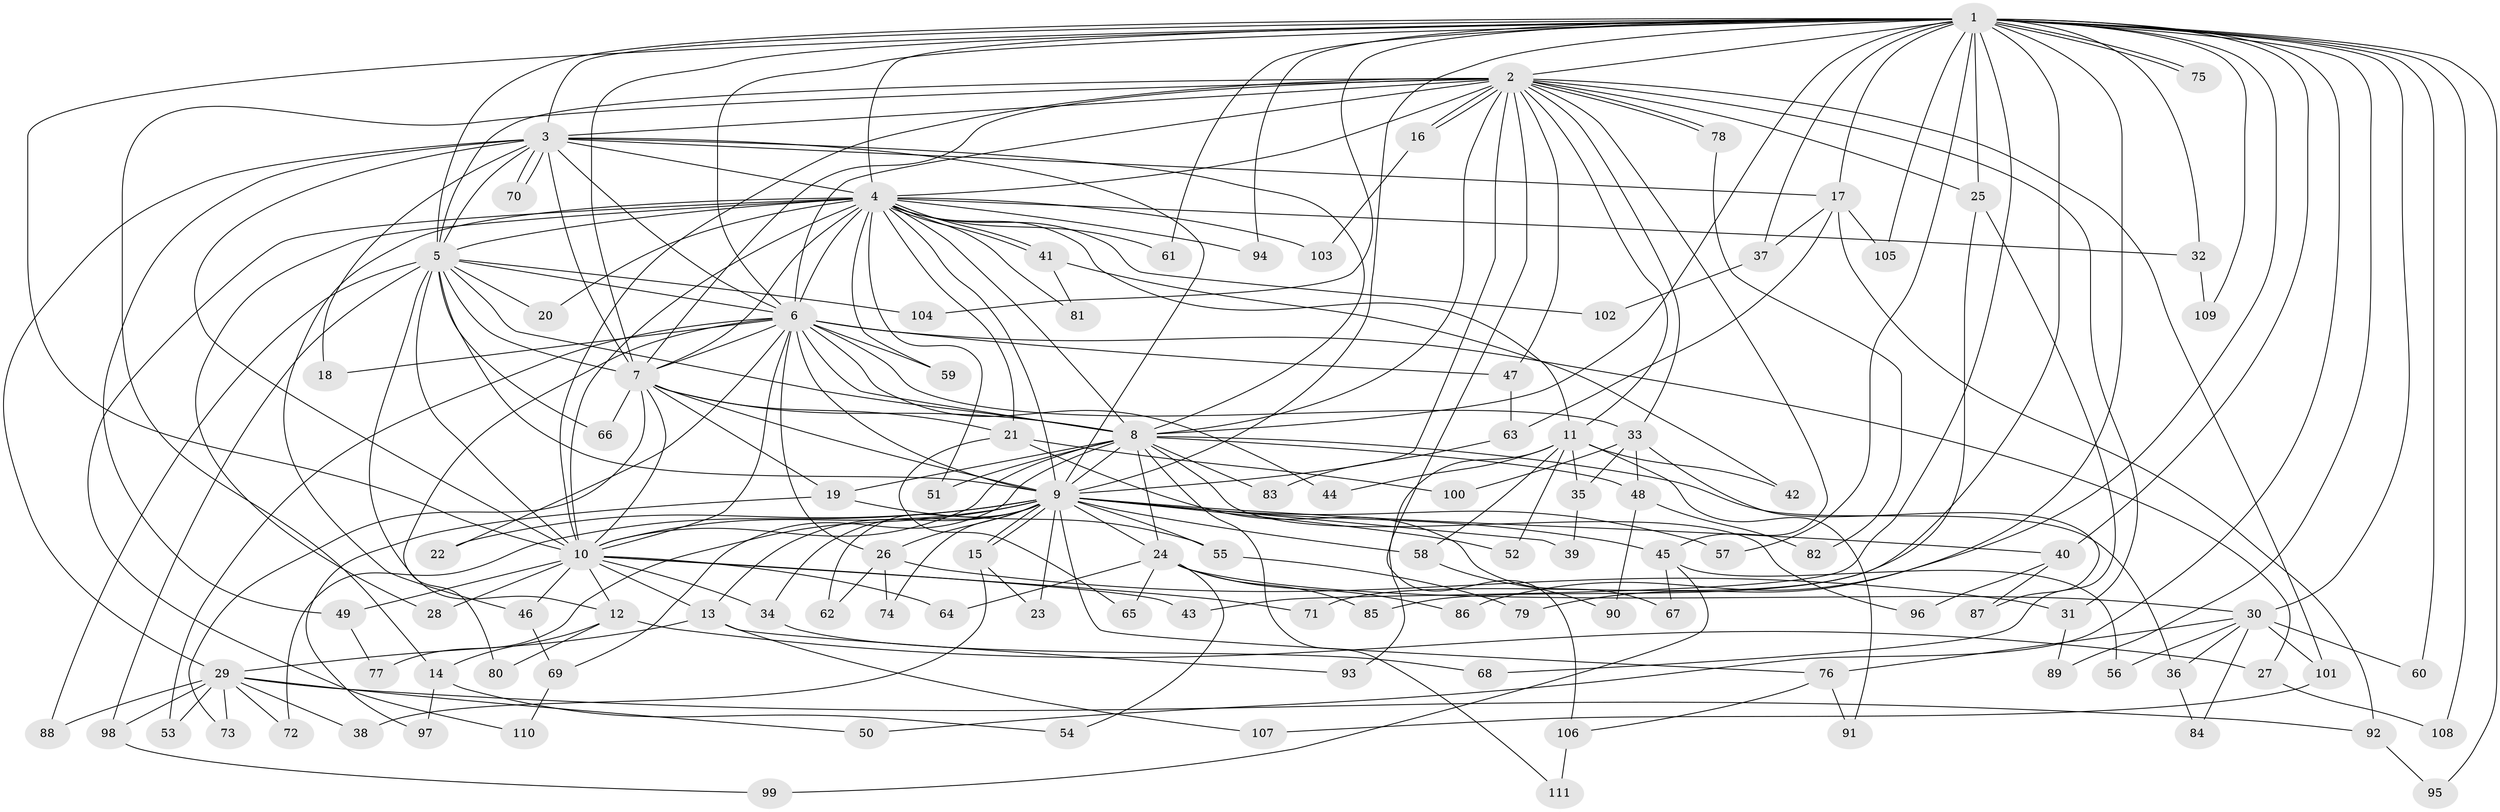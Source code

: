// coarse degree distribution, {28: 0.011904761904761904, 27: 0.011904761904761904, 12: 0.011904761904761904, 20: 0.011904761904761904, 31: 0.011904761904761904, 13: 0.011904761904761904, 15: 0.023809523809523808, 9: 0.023809523809523808, 5: 0.05952380952380952, 4: 0.07142857142857142, 3: 0.20238095238095238, 6: 0.011904761904761904, 2: 0.5, 8: 0.011904761904761904, 10: 0.011904761904761904, 1: 0.011904761904761904}
// Generated by graph-tools (version 1.1) at 2025/41/03/06/25 10:41:40]
// undirected, 111 vertices, 247 edges
graph export_dot {
graph [start="1"]
  node [color=gray90,style=filled];
  1;
  2;
  3;
  4;
  5;
  6;
  7;
  8;
  9;
  10;
  11;
  12;
  13;
  14;
  15;
  16;
  17;
  18;
  19;
  20;
  21;
  22;
  23;
  24;
  25;
  26;
  27;
  28;
  29;
  30;
  31;
  32;
  33;
  34;
  35;
  36;
  37;
  38;
  39;
  40;
  41;
  42;
  43;
  44;
  45;
  46;
  47;
  48;
  49;
  50;
  51;
  52;
  53;
  54;
  55;
  56;
  57;
  58;
  59;
  60;
  61;
  62;
  63;
  64;
  65;
  66;
  67;
  68;
  69;
  70;
  71;
  72;
  73;
  74;
  75;
  76;
  77;
  78;
  79;
  80;
  81;
  82;
  83;
  84;
  85;
  86;
  87;
  88;
  89;
  90;
  91;
  92;
  93;
  94;
  95;
  96;
  97;
  98;
  99;
  100;
  101;
  102;
  103;
  104;
  105;
  106;
  107;
  108;
  109;
  110;
  111;
  1 -- 2;
  1 -- 3;
  1 -- 4;
  1 -- 5;
  1 -- 6;
  1 -- 7;
  1 -- 8;
  1 -- 9;
  1 -- 10;
  1 -- 17;
  1 -- 25;
  1 -- 30;
  1 -- 32;
  1 -- 37;
  1 -- 40;
  1 -- 43;
  1 -- 50;
  1 -- 57;
  1 -- 60;
  1 -- 61;
  1 -- 71;
  1 -- 75;
  1 -- 75;
  1 -- 79;
  1 -- 86;
  1 -- 89;
  1 -- 94;
  1 -- 95;
  1 -- 104;
  1 -- 105;
  1 -- 108;
  1 -- 109;
  2 -- 3;
  2 -- 4;
  2 -- 5;
  2 -- 6;
  2 -- 7;
  2 -- 8;
  2 -- 9;
  2 -- 10;
  2 -- 11;
  2 -- 14;
  2 -- 16;
  2 -- 16;
  2 -- 25;
  2 -- 31;
  2 -- 33;
  2 -- 45;
  2 -- 47;
  2 -- 78;
  2 -- 78;
  2 -- 101;
  2 -- 106;
  3 -- 4;
  3 -- 5;
  3 -- 6;
  3 -- 7;
  3 -- 8;
  3 -- 9;
  3 -- 10;
  3 -- 17;
  3 -- 18;
  3 -- 29;
  3 -- 49;
  3 -- 70;
  3 -- 70;
  4 -- 5;
  4 -- 6;
  4 -- 7;
  4 -- 8;
  4 -- 9;
  4 -- 10;
  4 -- 11;
  4 -- 20;
  4 -- 21;
  4 -- 28;
  4 -- 32;
  4 -- 41;
  4 -- 41;
  4 -- 46;
  4 -- 51;
  4 -- 59;
  4 -- 61;
  4 -- 81;
  4 -- 94;
  4 -- 102;
  4 -- 103;
  4 -- 110;
  5 -- 6;
  5 -- 7;
  5 -- 8;
  5 -- 9;
  5 -- 10;
  5 -- 12;
  5 -- 20;
  5 -- 66;
  5 -- 88;
  5 -- 98;
  5 -- 104;
  6 -- 7;
  6 -- 8;
  6 -- 9;
  6 -- 10;
  6 -- 18;
  6 -- 22;
  6 -- 26;
  6 -- 27;
  6 -- 33;
  6 -- 44;
  6 -- 47;
  6 -- 53;
  6 -- 59;
  6 -- 80;
  7 -- 8;
  7 -- 9;
  7 -- 10;
  7 -- 19;
  7 -- 21;
  7 -- 66;
  7 -- 73;
  8 -- 9;
  8 -- 10;
  8 -- 19;
  8 -- 24;
  8 -- 36;
  8 -- 48;
  8 -- 51;
  8 -- 69;
  8 -- 83;
  8 -- 96;
  8 -- 111;
  9 -- 10;
  9 -- 13;
  9 -- 15;
  9 -- 15;
  9 -- 22;
  9 -- 23;
  9 -- 24;
  9 -- 26;
  9 -- 34;
  9 -- 39;
  9 -- 40;
  9 -- 45;
  9 -- 52;
  9 -- 55;
  9 -- 57;
  9 -- 58;
  9 -- 62;
  9 -- 72;
  9 -- 74;
  9 -- 76;
  9 -- 77;
  10 -- 12;
  10 -- 13;
  10 -- 28;
  10 -- 34;
  10 -- 43;
  10 -- 46;
  10 -- 49;
  10 -- 64;
  10 -- 71;
  11 -- 35;
  11 -- 42;
  11 -- 44;
  11 -- 52;
  11 -- 58;
  11 -- 91;
  11 -- 93;
  12 -- 14;
  12 -- 27;
  12 -- 80;
  13 -- 29;
  13 -- 93;
  13 -- 107;
  14 -- 54;
  14 -- 97;
  15 -- 23;
  15 -- 38;
  16 -- 103;
  17 -- 37;
  17 -- 63;
  17 -- 92;
  17 -- 105;
  19 -- 55;
  19 -- 97;
  21 -- 65;
  21 -- 67;
  21 -- 100;
  24 -- 30;
  24 -- 54;
  24 -- 64;
  24 -- 65;
  24 -- 85;
  24 -- 86;
  25 -- 68;
  25 -- 85;
  26 -- 31;
  26 -- 62;
  26 -- 74;
  27 -- 108;
  29 -- 38;
  29 -- 50;
  29 -- 53;
  29 -- 72;
  29 -- 73;
  29 -- 88;
  29 -- 92;
  29 -- 98;
  30 -- 36;
  30 -- 56;
  30 -- 60;
  30 -- 76;
  30 -- 84;
  30 -- 101;
  31 -- 89;
  32 -- 109;
  33 -- 35;
  33 -- 48;
  33 -- 87;
  33 -- 100;
  34 -- 68;
  35 -- 39;
  36 -- 84;
  37 -- 102;
  40 -- 87;
  40 -- 96;
  41 -- 42;
  41 -- 81;
  45 -- 56;
  45 -- 67;
  45 -- 99;
  46 -- 69;
  47 -- 63;
  48 -- 82;
  48 -- 90;
  49 -- 77;
  55 -- 79;
  58 -- 90;
  63 -- 83;
  69 -- 110;
  76 -- 91;
  76 -- 106;
  78 -- 82;
  92 -- 95;
  98 -- 99;
  101 -- 107;
  106 -- 111;
}
